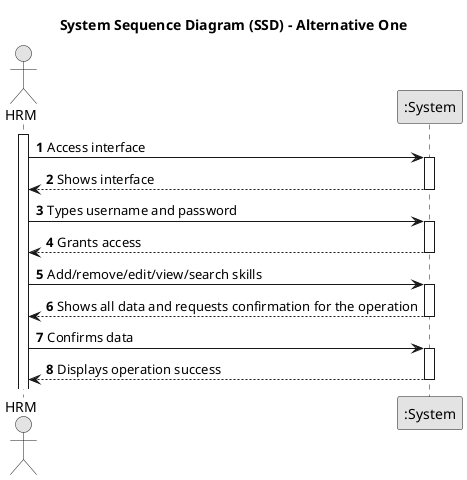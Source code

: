 @startuml
skinparam monochrome true
skinparam packageStyle rectangle
skinparam shadowing false

title System Sequence Diagram (SSD) - Alternative One

autonumber

actor "HRM" as Employee
participant ":System" as System

activate Employee

    Employee -> System : Access interface
    activate System

        System --> Employee : Shows interface
    deactivate System

    Employee -> System : Types username and password
    activate System

        System --> Employee : Grants access
    deactivate System

    Employee -> System : Add/remove/edit/view/search skills
    activate System

        System --> Employee : Shows all data and requests confirmation for the operation
    deactivate System

    Employee -> System : Confirms data
    activate System

        System --> Employee : Displays operation success
    deactivate System

@enduml